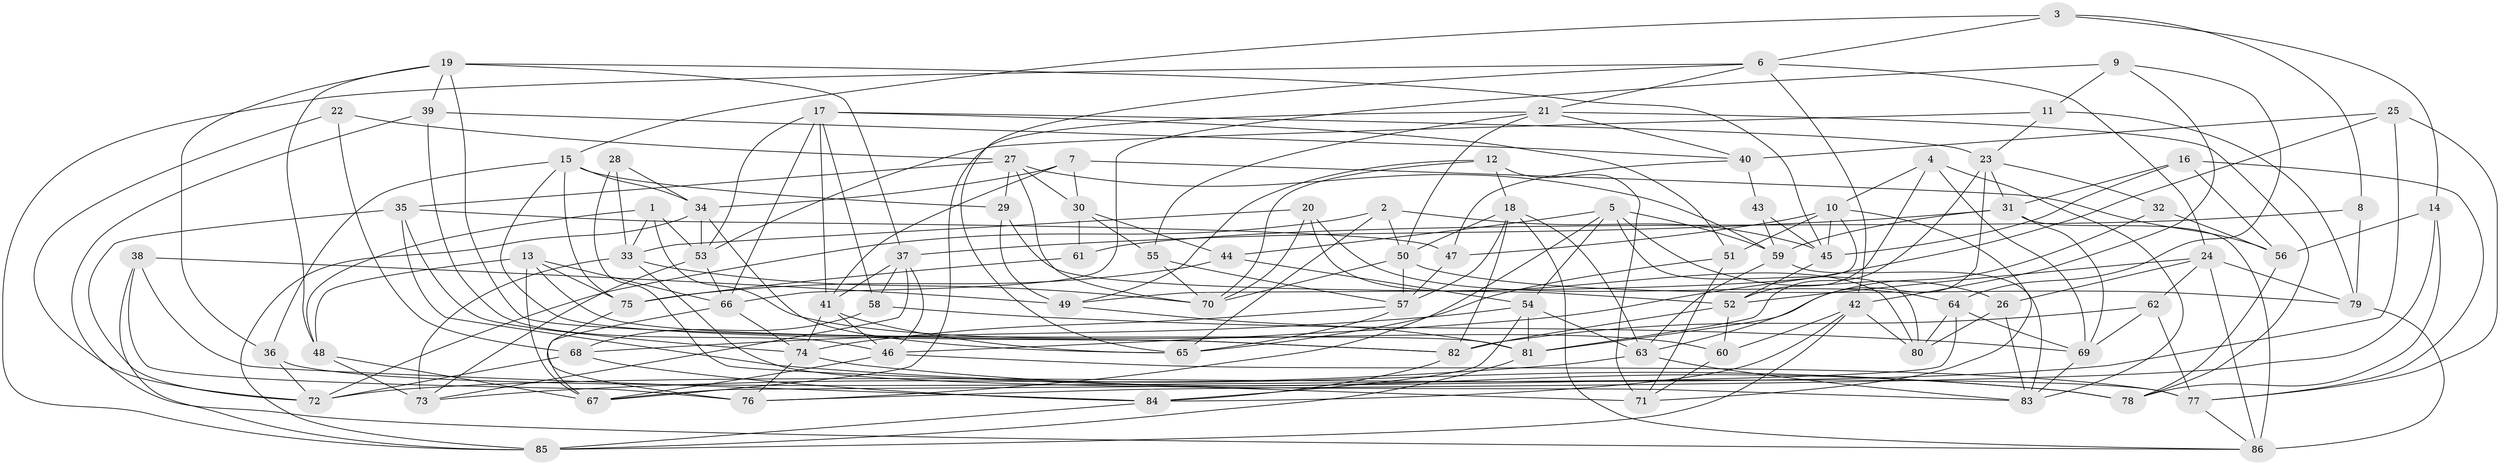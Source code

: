 // original degree distribution, {4: 1.0}
// Generated by graph-tools (version 1.1) at 2025/38/03/04/25 23:38:07]
// undirected, 86 vertices, 217 edges
graph export_dot {
  node [color=gray90,style=filled];
  1;
  2;
  3;
  4;
  5;
  6;
  7;
  8;
  9;
  10;
  11;
  12;
  13;
  14;
  15;
  16;
  17;
  18;
  19;
  20;
  21;
  22;
  23;
  24;
  25;
  26;
  27;
  28;
  29;
  30;
  31;
  32;
  33;
  34;
  35;
  36;
  37;
  38;
  39;
  40;
  41;
  42;
  43;
  44;
  45;
  46;
  47;
  48;
  49;
  50;
  51;
  52;
  53;
  54;
  55;
  56;
  57;
  58;
  59;
  60;
  61;
  62;
  63;
  64;
  65;
  66;
  67;
  68;
  69;
  70;
  71;
  72;
  73;
  74;
  75;
  76;
  77;
  78;
  79;
  80;
  81;
  82;
  83;
  84;
  85;
  86;
  1 -- 33 [weight=1.0];
  1 -- 48 [weight=1.0];
  1 -- 53 [weight=1.0];
  1 -- 60 [weight=1.0];
  2 -- 45 [weight=1.0];
  2 -- 50 [weight=1.0];
  2 -- 65 [weight=1.0];
  2 -- 72 [weight=1.0];
  3 -- 6 [weight=1.0];
  3 -- 8 [weight=1.0];
  3 -- 14 [weight=1.0];
  3 -- 15 [weight=1.0];
  4 -- 10 [weight=1.0];
  4 -- 52 [weight=1.0];
  4 -- 69 [weight=1.0];
  4 -- 83 [weight=1.0];
  5 -- 26 [weight=1.0];
  5 -- 44 [weight=1.0];
  5 -- 54 [weight=1.0];
  5 -- 59 [weight=1.0];
  5 -- 76 [weight=1.0];
  5 -- 80 [weight=1.0];
  6 -- 21 [weight=1.0];
  6 -- 24 [weight=1.0];
  6 -- 42 [weight=1.0];
  6 -- 65 [weight=1.0];
  6 -- 85 [weight=1.0];
  7 -- 30 [weight=1.0];
  7 -- 34 [weight=1.0];
  7 -- 41 [weight=1.0];
  7 -- 56 [weight=1.0];
  8 -- 61 [weight=1.0];
  8 -- 79 [weight=2.0];
  9 -- 11 [weight=1.0];
  9 -- 42 [weight=1.0];
  9 -- 64 [weight=1.0];
  9 -- 66 [weight=1.0];
  10 -- 45 [weight=1.0];
  10 -- 47 [weight=1.0];
  10 -- 49 [weight=1.0];
  10 -- 51 [weight=1.0];
  10 -- 71 [weight=1.0];
  11 -- 23 [weight=1.0];
  11 -- 53 [weight=1.0];
  11 -- 79 [weight=1.0];
  12 -- 18 [weight=1.0];
  12 -- 49 [weight=1.0];
  12 -- 70 [weight=1.0];
  12 -- 71 [weight=1.0];
  13 -- 48 [weight=1.0];
  13 -- 66 [weight=1.0];
  13 -- 67 [weight=1.0];
  13 -- 75 [weight=2.0];
  13 -- 81 [weight=1.0];
  14 -- 56 [weight=1.0];
  14 -- 76 [weight=1.0];
  14 -- 78 [weight=1.0];
  15 -- 29 [weight=1.0];
  15 -- 34 [weight=1.0];
  15 -- 36 [weight=1.0];
  15 -- 75 [weight=1.0];
  15 -- 82 [weight=1.0];
  16 -- 31 [weight=1.0];
  16 -- 45 [weight=1.0];
  16 -- 56 [weight=1.0];
  16 -- 77 [weight=1.0];
  17 -- 23 [weight=1.0];
  17 -- 41 [weight=1.0];
  17 -- 51 [weight=1.0];
  17 -- 53 [weight=1.0];
  17 -- 58 [weight=1.0];
  17 -- 66 [weight=1.0];
  18 -- 50 [weight=1.0];
  18 -- 57 [weight=1.0];
  18 -- 63 [weight=1.0];
  18 -- 82 [weight=1.0];
  18 -- 86 [weight=1.0];
  19 -- 36 [weight=1.0];
  19 -- 37 [weight=1.0];
  19 -- 39 [weight=1.0];
  19 -- 45 [weight=1.0];
  19 -- 48 [weight=1.0];
  19 -- 82 [weight=1.0];
  20 -- 33 [weight=1.0];
  20 -- 64 [weight=1.0];
  20 -- 70 [weight=1.0];
  20 -- 80 [weight=1.0];
  21 -- 40 [weight=1.0];
  21 -- 50 [weight=1.0];
  21 -- 55 [weight=1.0];
  21 -- 67 [weight=1.0];
  21 -- 78 [weight=1.0];
  22 -- 27 [weight=1.0];
  22 -- 68 [weight=2.0];
  22 -- 72 [weight=1.0];
  23 -- 31 [weight=1.0];
  23 -- 32 [weight=1.0];
  23 -- 63 [weight=1.0];
  23 -- 81 [weight=1.0];
  24 -- 26 [weight=1.0];
  24 -- 52 [weight=1.0];
  24 -- 62 [weight=1.0];
  24 -- 79 [weight=1.0];
  24 -- 86 [weight=1.0];
  25 -- 40 [weight=1.0];
  25 -- 46 [weight=1.0];
  25 -- 72 [weight=1.0];
  25 -- 77 [weight=1.0];
  26 -- 80 [weight=1.0];
  26 -- 83 [weight=1.0];
  27 -- 29 [weight=1.0];
  27 -- 30 [weight=1.0];
  27 -- 35 [weight=1.0];
  27 -- 59 [weight=1.0];
  27 -- 70 [weight=1.0];
  28 -- 33 [weight=1.0];
  28 -- 34 [weight=1.0];
  28 -- 71 [weight=2.0];
  29 -- 49 [weight=1.0];
  29 -- 52 [weight=1.0];
  30 -- 44 [weight=1.0];
  30 -- 55 [weight=1.0];
  30 -- 61 [weight=2.0];
  31 -- 37 [weight=1.0];
  31 -- 59 [weight=1.0];
  31 -- 69 [weight=1.0];
  31 -- 86 [weight=1.0];
  32 -- 56 [weight=2.0];
  32 -- 81 [weight=1.0];
  33 -- 70 [weight=1.0];
  33 -- 73 [weight=1.0];
  33 -- 83 [weight=1.0];
  34 -- 53 [weight=1.0];
  34 -- 65 [weight=1.0];
  34 -- 85 [weight=1.0];
  35 -- 47 [weight=1.0];
  35 -- 72 [weight=1.0];
  35 -- 74 [weight=1.0];
  35 -- 78 [weight=2.0];
  36 -- 72 [weight=1.0];
  36 -- 77 [weight=1.0];
  37 -- 41 [weight=1.0];
  37 -- 46 [weight=1.0];
  37 -- 58 [weight=1.0];
  37 -- 73 [weight=1.0];
  38 -- 49 [weight=2.0];
  38 -- 76 [weight=2.0];
  38 -- 84 [weight=1.0];
  38 -- 85 [weight=1.0];
  39 -- 40 [weight=1.0];
  39 -- 46 [weight=1.0];
  39 -- 86 [weight=1.0];
  40 -- 43 [weight=2.0];
  40 -- 47 [weight=1.0];
  41 -- 46 [weight=1.0];
  41 -- 65 [weight=1.0];
  41 -- 74 [weight=1.0];
  42 -- 60 [weight=1.0];
  42 -- 80 [weight=1.0];
  42 -- 84 [weight=1.0];
  42 -- 85 [weight=1.0];
  43 -- 45 [weight=1.0];
  43 -- 59 [weight=1.0];
  44 -- 54 [weight=1.0];
  44 -- 75 [weight=1.0];
  45 -- 52 [weight=1.0];
  46 -- 67 [weight=1.0];
  46 -- 77 [weight=1.0];
  47 -- 57 [weight=1.0];
  48 -- 67 [weight=1.0];
  48 -- 73 [weight=2.0];
  49 -- 81 [weight=1.0];
  50 -- 57 [weight=1.0];
  50 -- 70 [weight=1.0];
  50 -- 79 [weight=1.0];
  51 -- 65 [weight=1.0];
  51 -- 71 [weight=1.0];
  52 -- 60 [weight=1.0];
  52 -- 82 [weight=1.0];
  53 -- 66 [weight=1.0];
  53 -- 73 [weight=1.0];
  54 -- 63 [weight=1.0];
  54 -- 68 [weight=1.0];
  54 -- 81 [weight=1.0];
  54 -- 84 [weight=1.0];
  55 -- 57 [weight=1.0];
  55 -- 70 [weight=1.0];
  56 -- 78 [weight=1.0];
  57 -- 65 [weight=1.0];
  57 -- 74 [weight=1.0];
  58 -- 68 [weight=1.0];
  58 -- 69 [weight=1.0];
  59 -- 63 [weight=1.0];
  59 -- 83 [weight=1.0];
  60 -- 71 [weight=1.0];
  61 -- 75 [weight=1.0];
  62 -- 69 [weight=1.0];
  62 -- 77 [weight=1.0];
  62 -- 82 [weight=1.0];
  63 -- 73 [weight=1.0];
  63 -- 83 [weight=1.0];
  64 -- 67 [weight=1.0];
  64 -- 69 [weight=1.0];
  64 -- 80 [weight=2.0];
  66 -- 67 [weight=1.0];
  66 -- 74 [weight=1.0];
  68 -- 72 [weight=1.0];
  68 -- 84 [weight=1.0];
  69 -- 83 [weight=1.0];
  74 -- 76 [weight=1.0];
  74 -- 78 [weight=1.0];
  75 -- 76 [weight=1.0];
  77 -- 86 [weight=1.0];
  79 -- 86 [weight=1.0];
  81 -- 85 [weight=1.0];
  82 -- 84 [weight=1.0];
  84 -- 85 [weight=1.0];
}
